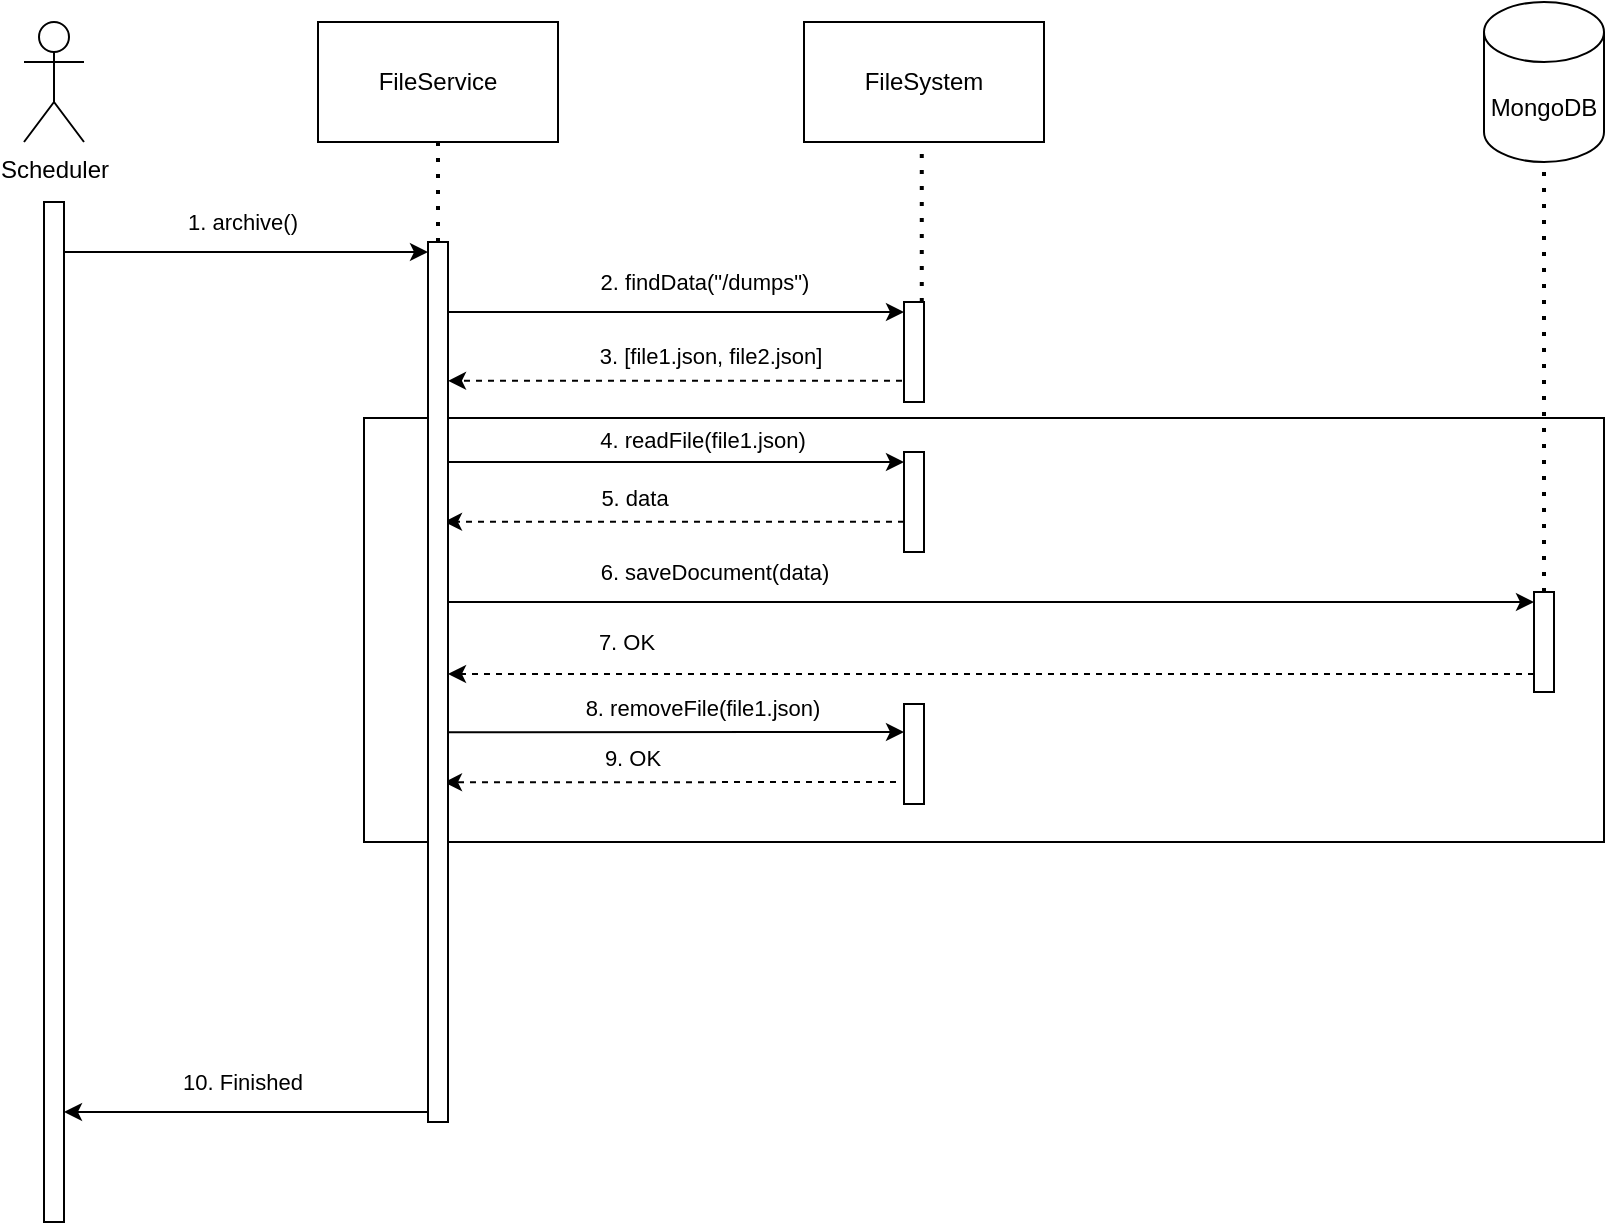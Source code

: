 <mxfile version="27.0.9">
  <diagram name="Page-1" id="xOhYyevzNWbwO6su-3oU">
    <mxGraphModel dx="1426" dy="841" grid="1" gridSize="10" guides="1" tooltips="1" connect="1" arrows="1" fold="1" page="1" pageScale="1" pageWidth="850" pageHeight="1100" math="0" shadow="0">
      <root>
        <mxCell id="0" />
        <mxCell id="1" parent="0" />
        <mxCell id="L3l7ycFmvAnoxzPl64c1-25" value="" style="points=[[0.25,0,0],[0.5,0,0],[0.75,0,0],[1,0.25,0],[1,0.5,0],[1,0.75,0],[0.75,1,0],[0.5,1,0],[0.25,1,0],[0,0.75,0],[0,0.5,0],[0,0.25,0]];shape=mxgraph.bpmn.task2;whiteSpace=wrap;rectStyle=rounded;size=10;html=1;container=1;expand=0;collapsible=0;taskMarker=abstract;isLoopStandard=1;" vertex="1" parent="1">
          <mxGeometry x="220" y="368" width="620" height="212" as="geometry" />
        </mxCell>
        <mxCell id="L3l7ycFmvAnoxzPl64c1-2" value="Scheduler" style="shape=umlActor;verticalLabelPosition=bottom;verticalAlign=top;html=1;outlineConnect=0;" vertex="1" parent="1">
          <mxGeometry x="50" y="170" width="30" height="60" as="geometry" />
        </mxCell>
        <mxCell id="L3l7ycFmvAnoxzPl64c1-3" value="" style="html=1;points=[[0,0,0,0,5],[0,1,0,0,-5],[1,0,0,0,5],[1,1,0,0,-5]];perimeter=orthogonalPerimeter;outlineConnect=0;targetShapes=umlLifeline;portConstraint=eastwest;newEdgeStyle={&quot;curved&quot;:0,&quot;rounded&quot;:0};" vertex="1" parent="1">
          <mxGeometry x="60" y="260" width="10" height="510" as="geometry" />
        </mxCell>
        <mxCell id="L3l7ycFmvAnoxzPl64c1-4" value="" style="endArrow=classic;html=1;rounded=0;entryX=0;entryY=0;entryDx=0;entryDy=5;entryPerimeter=0;" edge="1" parent="1" source="L3l7ycFmvAnoxzPl64c1-3" target="L3l7ycFmvAnoxzPl64c1-8">
          <mxGeometry width="50" height="50" relative="1" as="geometry">
            <mxPoint x="341" y="410" as="sourcePoint" />
            <mxPoint x="232" y="280" as="targetPoint" />
          </mxGeometry>
        </mxCell>
        <mxCell id="L3l7ycFmvAnoxzPl64c1-5" value="1. archive()" style="edgeLabel;html=1;align=center;verticalAlign=middle;resizable=0;points=[];" vertex="1" connectable="0" parent="L3l7ycFmvAnoxzPl64c1-4">
          <mxGeometry x="-0.28" y="3" relative="1" as="geometry">
            <mxPoint x="23" y="-12" as="offset" />
          </mxGeometry>
        </mxCell>
        <mxCell id="L3l7ycFmvAnoxzPl64c1-6" value="FileService" style="rounded=0;whiteSpace=wrap;html=1;" vertex="1" parent="1">
          <mxGeometry x="197" y="170" width="120" height="60" as="geometry" />
        </mxCell>
        <mxCell id="L3l7ycFmvAnoxzPl64c1-7" value="MongoDB" style="shape=cylinder3;whiteSpace=wrap;html=1;boundedLbl=1;backgroundOutline=1;size=15;" vertex="1" parent="1">
          <mxGeometry x="780" y="160" width="60" height="80" as="geometry" />
        </mxCell>
        <mxCell id="L3l7ycFmvAnoxzPl64c1-10" value="" style="endArrow=classic;html=1;rounded=0;entryX=0;entryY=0;entryDx=0;entryDy=5;entryPerimeter=0;" edge="1" parent="1" source="L3l7ycFmvAnoxzPl64c1-8" target="L3l7ycFmvAnoxzPl64c1-23">
          <mxGeometry width="50" height="50" relative="1" as="geometry">
            <mxPoint x="360" y="460" as="sourcePoint" />
            <mxPoint x="650" y="450" as="targetPoint" />
          </mxGeometry>
        </mxCell>
        <mxCell id="L3l7ycFmvAnoxzPl64c1-11" value="2. findData(&quot;/dumps&quot;)" style="edgeLabel;html=1;align=center;verticalAlign=middle;resizable=0;points=[];" vertex="1" connectable="0" parent="L3l7ycFmvAnoxzPl64c1-10">
          <mxGeometry x="-0.358" y="1" relative="1" as="geometry">
            <mxPoint x="55" y="-14" as="offset" />
          </mxGeometry>
        </mxCell>
        <mxCell id="L3l7ycFmvAnoxzPl64c1-12" value="" style="endArrow=classic;html=1;rounded=0;dashed=1;exitX=0.5;exitY=0.788;exitDx=0;exitDy=0;exitPerimeter=0;" edge="1" parent="1" source="L3l7ycFmvAnoxzPl64c1-23" target="L3l7ycFmvAnoxzPl64c1-8">
          <mxGeometry width="50" height="50" relative="1" as="geometry">
            <mxPoint x="427" y="486" as="sourcePoint" />
            <mxPoint x="262" y="486" as="targetPoint" />
          </mxGeometry>
        </mxCell>
        <mxCell id="L3l7ycFmvAnoxzPl64c1-13" value="3. [file1.json, file2.json]" style="edgeLabel;html=1;align=center;verticalAlign=middle;resizable=0;points=[];" vertex="1" connectable="0" parent="L3l7ycFmvAnoxzPl64c1-12">
          <mxGeometry x="0.612" y="3" relative="1" as="geometry">
            <mxPoint x="86" y="-16" as="offset" />
          </mxGeometry>
        </mxCell>
        <mxCell id="L3l7ycFmvAnoxzPl64c1-18" value="" style="endArrow=classic;html=1;rounded=0;exitX=0;exitY=1;exitDx=0;exitDy=-5;exitPerimeter=0;" edge="1" parent="1" source="L3l7ycFmvAnoxzPl64c1-8" target="L3l7ycFmvAnoxzPl64c1-3">
          <mxGeometry width="50" height="50" relative="1" as="geometry">
            <mxPoint x="712" y="540" as="sourcePoint" />
            <mxPoint x="70" y="550" as="targetPoint" />
          </mxGeometry>
        </mxCell>
        <mxCell id="L3l7ycFmvAnoxzPl64c1-19" value="10. Finished" style="edgeLabel;html=1;align=center;verticalAlign=middle;resizable=0;points=[];" vertex="1" connectable="0" parent="L3l7ycFmvAnoxzPl64c1-18">
          <mxGeometry x="0.267" y="1" relative="1" as="geometry">
            <mxPoint x="22" y="-16" as="offset" />
          </mxGeometry>
        </mxCell>
        <mxCell id="L3l7ycFmvAnoxzPl64c1-20" value="" style="endArrow=none;dashed=1;html=1;dashPattern=1 3;strokeWidth=2;rounded=0;" edge="1" parent="1" source="L3l7ycFmvAnoxzPl64c1-27" target="L3l7ycFmvAnoxzPl64c1-7">
          <mxGeometry width="50" height="50" relative="1" as="geometry">
            <mxPoint x="712" y="540" as="sourcePoint" />
            <mxPoint x="762" y="490" as="targetPoint" />
          </mxGeometry>
        </mxCell>
        <mxCell id="L3l7ycFmvAnoxzPl64c1-21" value="" style="endArrow=none;dashed=1;html=1;dashPattern=1 3;strokeWidth=2;rounded=0;" edge="1" parent="1" source="L3l7ycFmvAnoxzPl64c1-8" target="L3l7ycFmvAnoxzPl64c1-6">
          <mxGeometry width="50" height="50" relative="1" as="geometry">
            <mxPoint x="712" y="540" as="sourcePoint" />
            <mxPoint x="762" y="490" as="targetPoint" />
          </mxGeometry>
        </mxCell>
        <mxCell id="L3l7ycFmvAnoxzPl64c1-22" value="FileSystem" style="rounded=0;whiteSpace=wrap;html=1;" vertex="1" parent="1">
          <mxGeometry x="440" y="170" width="120" height="60" as="geometry" />
        </mxCell>
        <mxCell id="L3l7ycFmvAnoxzPl64c1-23" value="" style="html=1;points=[[0,0,0,0,5],[0,1,0,0,-5],[1,0,0,0,5],[1,1,0,0,-5]];perimeter=orthogonalPerimeter;outlineConnect=0;targetShapes=umlLifeline;portConstraint=eastwest;newEdgeStyle={&quot;curved&quot;:0,&quot;rounded&quot;:0};" vertex="1" parent="1">
          <mxGeometry x="490" y="310" width="10" height="50" as="geometry" />
        </mxCell>
        <mxCell id="L3l7ycFmvAnoxzPl64c1-24" value="" style="endArrow=none;dashed=1;html=1;dashPattern=1 3;strokeWidth=2;rounded=0;" edge="1" parent="1" source="L3l7ycFmvAnoxzPl64c1-23" target="L3l7ycFmvAnoxzPl64c1-22">
          <mxGeometry width="50" height="50" relative="1" as="geometry">
            <mxPoint x="640" y="330" as="sourcePoint" />
            <mxPoint x="640" y="270" as="targetPoint" />
          </mxGeometry>
        </mxCell>
        <mxCell id="L3l7ycFmvAnoxzPl64c1-26" value="" style="html=1;points=[[0,0,0,0,5],[0,1,0,0,-5],[1,0,0,0,5],[1,1,0,0,-5]];perimeter=orthogonalPerimeter;outlineConnect=0;targetShapes=umlLifeline;portConstraint=eastwest;newEdgeStyle={&quot;curved&quot;:0,&quot;rounded&quot;:0};" vertex="1" parent="1">
          <mxGeometry x="490" y="385" width="10" height="50" as="geometry" />
        </mxCell>
        <mxCell id="L3l7ycFmvAnoxzPl64c1-27" value="" style="html=1;points=[[0,0,0,0,5],[0,1,0,0,-5],[1,0,0,0,5],[1,1,0,0,-5]];perimeter=orthogonalPerimeter;outlineConnect=0;targetShapes=umlLifeline;portConstraint=eastwest;newEdgeStyle={&quot;curved&quot;:0,&quot;rounded&quot;:0};" vertex="1" parent="1">
          <mxGeometry x="805" y="455" width="10" height="50" as="geometry" />
        </mxCell>
        <mxCell id="L3l7ycFmvAnoxzPl64c1-29" value="" style="html=1;points=[[0,0,0,0,5],[0,1,0,0,-5],[1,0,0,0,5],[1,1,0,0,-5]];perimeter=orthogonalPerimeter;outlineConnect=0;targetShapes=umlLifeline;portConstraint=eastwest;newEdgeStyle={&quot;curved&quot;:0,&quot;rounded&quot;:0};" vertex="1" parent="1">
          <mxGeometry x="490" y="511" width="10" height="50" as="geometry" />
        </mxCell>
        <mxCell id="L3l7ycFmvAnoxzPl64c1-30" value="" style="endArrow=classic;html=1;rounded=0;entryX=0;entryY=0;entryDx=0;entryDy=5;entryPerimeter=0;exitX=0.8;exitY=0.25;exitDx=0;exitDy=0;exitPerimeter=0;" edge="1" parent="1" source="L3l7ycFmvAnoxzPl64c1-8" target="L3l7ycFmvAnoxzPl64c1-26">
          <mxGeometry width="50" height="50" relative="1" as="geometry">
            <mxPoint x="320" y="410" as="sourcePoint" />
            <mxPoint x="480" y="410" as="targetPoint" />
          </mxGeometry>
        </mxCell>
        <mxCell id="L3l7ycFmvAnoxzPl64c1-31" value="4. readFile(file1.json)" style="edgeLabel;html=1;align=center;verticalAlign=middle;resizable=0;points=[];" vertex="1" connectable="0" parent="L3l7ycFmvAnoxzPl64c1-30">
          <mxGeometry x="-0.358" y="1" relative="1" as="geometry">
            <mxPoint x="55" y="-10" as="offset" />
          </mxGeometry>
        </mxCell>
        <mxCell id="L3l7ycFmvAnoxzPl64c1-32" value="" style="endArrow=classic;html=1;rounded=0;dashed=1;entryX=0.8;entryY=0.318;entryDx=0;entryDy=0;entryPerimeter=0;" edge="1" parent="1" source="L3l7ycFmvAnoxzPl64c1-26" target="L3l7ycFmvAnoxzPl64c1-8">
          <mxGeometry width="50" height="50" relative="1" as="geometry">
            <mxPoint x="470" y="430" as="sourcePoint" />
            <mxPoint x="530" y="420" as="targetPoint" />
          </mxGeometry>
        </mxCell>
        <mxCell id="L3l7ycFmvAnoxzPl64c1-33" value="5. data" style="edgeLabel;html=1;align=center;verticalAlign=middle;resizable=0;points=[];" vertex="1" connectable="0" parent="L3l7ycFmvAnoxzPl64c1-32">
          <mxGeometry x="0.612" y="3" relative="1" as="geometry">
            <mxPoint x="50" y="-15" as="offset" />
          </mxGeometry>
        </mxCell>
        <mxCell id="L3l7ycFmvAnoxzPl64c1-36" value="" style="endArrow=classic;html=1;rounded=0;dashed=1;" edge="1" parent="1">
          <mxGeometry width="50" height="50" relative="1" as="geometry">
            <mxPoint x="805" y="496" as="sourcePoint" />
            <mxPoint x="262" y="496" as="targetPoint" />
          </mxGeometry>
        </mxCell>
        <mxCell id="L3l7ycFmvAnoxzPl64c1-37" value="7. OK" style="edgeLabel;html=1;align=center;verticalAlign=middle;resizable=0;points=[];" vertex="1" connectable="0" parent="L3l7ycFmvAnoxzPl64c1-36">
          <mxGeometry x="0.612" y="3" relative="1" as="geometry">
            <mxPoint x="-17" y="-19" as="offset" />
          </mxGeometry>
        </mxCell>
        <mxCell id="L3l7ycFmvAnoxzPl64c1-38" value="" style="endArrow=classic;html=1;rounded=0;entryX=0;entryY=0.3;entryDx=0;entryDy=0;entryPerimeter=0;exitX=0.8;exitY=0.557;exitDx=0;exitDy=0;exitPerimeter=0;" edge="1" parent="1">
          <mxGeometry width="50" height="50" relative="1" as="geometry">
            <mxPoint x="260" y="525.08" as="sourcePoint" />
            <mxPoint x="490" y="525" as="targetPoint" />
          </mxGeometry>
        </mxCell>
        <mxCell id="L3l7ycFmvAnoxzPl64c1-39" value="8. removeFile(file1.json)" style="edgeLabel;html=1;align=center;verticalAlign=middle;resizable=0;points=[];" vertex="1" connectable="0" parent="L3l7ycFmvAnoxzPl64c1-38">
          <mxGeometry x="-0.358" y="1" relative="1" as="geometry">
            <mxPoint x="55" y="-11" as="offset" />
          </mxGeometry>
        </mxCell>
        <mxCell id="L3l7ycFmvAnoxzPl64c1-40" value="" style="endArrow=classic;html=1;rounded=0;dashed=1;entryX=0.8;entryY=0.614;entryDx=0;entryDy=0;entryPerimeter=0;exitX=-0.4;exitY=0.78;exitDx=0;exitDy=0;exitPerimeter=0;" edge="1" parent="1" source="L3l7ycFmvAnoxzPl64c1-29" target="L3l7ycFmvAnoxzPl64c1-8">
          <mxGeometry width="50" height="50" relative="1" as="geometry">
            <mxPoint x="450" y="550" as="sourcePoint" />
            <mxPoint x="500" y="580" as="targetPoint" />
          </mxGeometry>
        </mxCell>
        <mxCell id="L3l7ycFmvAnoxzPl64c1-41" value="9. OK" style="edgeLabel;html=1;align=center;verticalAlign=middle;resizable=0;points=[];" vertex="1" connectable="0" parent="L3l7ycFmvAnoxzPl64c1-40">
          <mxGeometry x="0.612" y="3" relative="1" as="geometry">
            <mxPoint x="50" y="-15" as="offset" />
          </mxGeometry>
        </mxCell>
        <mxCell id="L3l7ycFmvAnoxzPl64c1-42" value="" style="endArrow=classic;html=1;rounded=0;entryX=0;entryY=0;entryDx=0;entryDy=5;entryPerimeter=0;" edge="1" parent="1" target="L3l7ycFmvAnoxzPl64c1-27">
          <mxGeometry width="50" height="50" relative="1" as="geometry">
            <mxPoint x="262" y="460" as="sourcePoint" />
            <mxPoint x="770" y="460" as="targetPoint" />
          </mxGeometry>
        </mxCell>
        <mxCell id="L3l7ycFmvAnoxzPl64c1-43" value="6. saveDocument(data)" style="edgeLabel;html=1;align=center;verticalAlign=middle;resizable=0;points=[];" vertex="1" connectable="0" parent="L3l7ycFmvAnoxzPl64c1-42">
          <mxGeometry x="-0.358" y="1" relative="1" as="geometry">
            <mxPoint x="-42" y="-14" as="offset" />
          </mxGeometry>
        </mxCell>
        <mxCell id="L3l7ycFmvAnoxzPl64c1-8" value="" style="html=1;points=[[0,0,0,0,5],[0,1,0,0,-5],[1,0,0,0,5],[1,1,0,0,-5]];perimeter=orthogonalPerimeter;outlineConnect=0;targetShapes=umlLifeline;portConstraint=eastwest;newEdgeStyle={&quot;curved&quot;:0,&quot;rounded&quot;:0};" vertex="1" parent="1">
          <mxGeometry x="252" y="280" width="10" height="440" as="geometry" />
        </mxCell>
      </root>
    </mxGraphModel>
  </diagram>
</mxfile>
